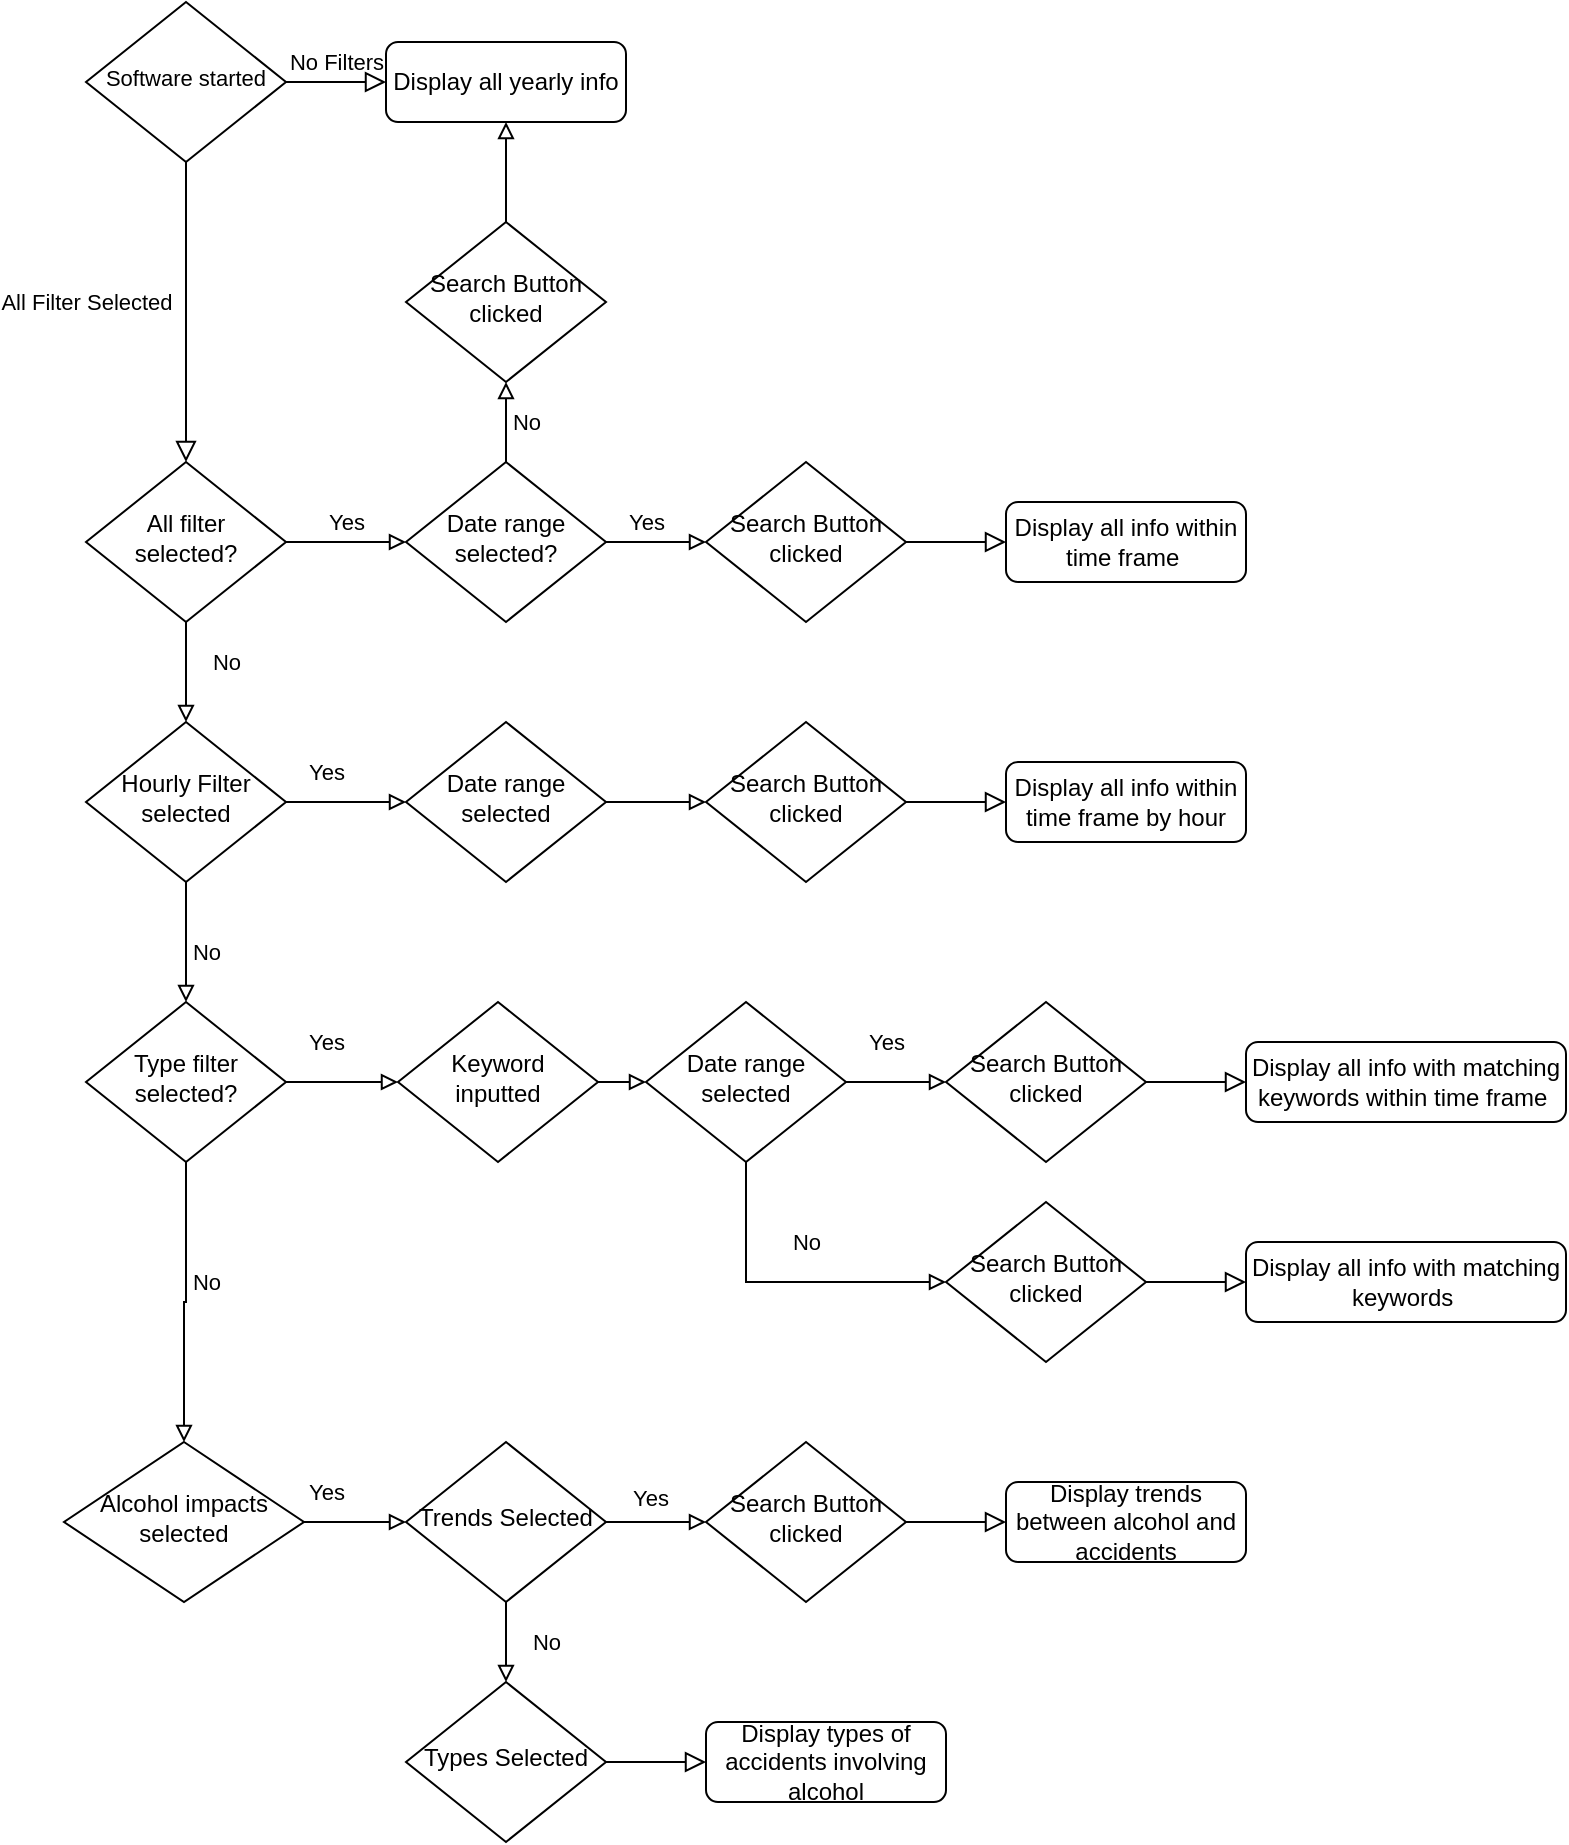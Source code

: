 <mxfile version="20.2.3" type="onedrive"><diagram id="C5RBs43oDa-KdzZeNtuy" name="Page-1"><mxGraphModel grid="1" page="1" gridSize="10" guides="1" tooltips="1" connect="1" arrows="1" fold="1" pageScale="1" pageWidth="827" pageHeight="1169" math="0" shadow="0"><root><mxCell id="WIyWlLk6GJQsqaUBKTNV-0"/><mxCell id="WIyWlLk6GJQsqaUBKTNV-1" parent="WIyWlLk6GJQsqaUBKTNV-0"/><mxCell id="WIyWlLk6GJQsqaUBKTNV-4" value="All Filter Selected" style="rounded=0;html=1;jettySize=auto;orthogonalLoop=1;fontSize=11;endArrow=block;endFill=0;endSize=8;strokeWidth=1;shadow=0;labelBackgroundColor=none;edgeStyle=orthogonalEdgeStyle;entryX=0.5;entryY=0;entryDx=0;entryDy=0;" edge="1" parent="WIyWlLk6GJQsqaUBKTNV-1" source="WIyWlLk6GJQsqaUBKTNV-6" target="jzWLVrweLW5oJqQDIkea-4"><mxGeometry x="-0.067" y="-50" relative="1" as="geometry"><mxPoint as="offset"/><mxPoint x="100" y="300" as="targetPoint"/></mxGeometry></mxCell><mxCell id="WIyWlLk6GJQsqaUBKTNV-5" value="No Filters" style="edgeStyle=orthogonalEdgeStyle;rounded=0;html=1;jettySize=auto;orthogonalLoop=1;fontSize=11;endArrow=block;endFill=0;endSize=8;strokeWidth=1;shadow=0;labelBackgroundColor=none;" edge="1" parent="WIyWlLk6GJQsqaUBKTNV-1" source="WIyWlLk6GJQsqaUBKTNV-6" target="WIyWlLk6GJQsqaUBKTNV-7"><mxGeometry y="10" relative="1" as="geometry"><mxPoint as="offset"/></mxGeometry></mxCell><mxCell id="WIyWlLk6GJQsqaUBKTNV-6" value="Software started" style="rhombus;whiteSpace=wrap;html=1;shadow=0;fontFamily=Helvetica;fontSize=11;align=center;strokeWidth=1;spacing=6;spacingTop=-4;" vertex="1" parent="WIyWlLk6GJQsqaUBKTNV-1"><mxGeometry x="50" y="170" width="100" height="80" as="geometry"/></mxCell><mxCell id="WIyWlLk6GJQsqaUBKTNV-7" value="Display all yearly info" style="rounded=1;whiteSpace=wrap;html=1;fontSize=12;glass=0;strokeWidth=1;shadow=0;" vertex="1" parent="WIyWlLk6GJQsqaUBKTNV-1"><mxGeometry x="200" y="190" width="120" height="40" as="geometry"/></mxCell><mxCell id="WIyWlLk6GJQsqaUBKTNV-9" value="" style="edgeStyle=orthogonalEdgeStyle;rounded=0;html=1;jettySize=auto;orthogonalLoop=1;fontSize=11;endArrow=block;endFill=0;endSize=8;strokeWidth=1;shadow=0;labelBackgroundColor=none;startArrow=none;" edge="1" parent="WIyWlLk6GJQsqaUBKTNV-1" source="jzWLVrweLW5oJqQDIkea-0" target="WIyWlLk6GJQsqaUBKTNV-12"><mxGeometry y="10" relative="1" as="geometry"><mxPoint as="offset"/></mxGeometry></mxCell><mxCell id="jzWLVrweLW5oJqQDIkea-2" style="edgeStyle=orthogonalEdgeStyle;rounded=0;orthogonalLoop=1;jettySize=auto;html=1;exitX=1;exitY=0.5;exitDx=0;exitDy=0;entryX=0;entryY=0.5;entryDx=0;entryDy=0;fontSize=11;endArrow=block;endFill=0;" edge="1" parent="WIyWlLk6GJQsqaUBKTNV-1" source="WIyWlLk6GJQsqaUBKTNV-10" target="jzWLVrweLW5oJqQDIkea-0"><mxGeometry relative="1" as="geometry"/></mxCell><mxCell id="jzWLVrweLW5oJqQDIkea-23" style="edgeStyle=orthogonalEdgeStyle;rounded=0;orthogonalLoop=1;jettySize=auto;html=1;exitX=0.5;exitY=0;exitDx=0;exitDy=0;entryX=0.5;entryY=1;entryDx=0;entryDy=0;fontSize=11;endArrow=block;endFill=0;" edge="1" parent="WIyWlLk6GJQsqaUBKTNV-1" source="WIyWlLk6GJQsqaUBKTNV-10" target="jzWLVrweLW5oJqQDIkea-22"><mxGeometry relative="1" as="geometry"/></mxCell><mxCell id="WIyWlLk6GJQsqaUBKTNV-10" value="Date range selected?" style="rhombus;whiteSpace=wrap;html=1;shadow=0;fontFamily=Helvetica;fontSize=12;align=center;strokeWidth=1;spacing=6;spacingTop=-4;" vertex="1" parent="WIyWlLk6GJQsqaUBKTNV-1"><mxGeometry x="210" y="400" width="100" height="80" as="geometry"/></mxCell><mxCell id="WIyWlLk6GJQsqaUBKTNV-12" value="Display all info within time frame&amp;nbsp;" style="rounded=1;whiteSpace=wrap;html=1;fontSize=12;glass=0;strokeWidth=1;shadow=0;" vertex="1" parent="WIyWlLk6GJQsqaUBKTNV-1"><mxGeometry x="510" y="420" width="120" height="40" as="geometry"/></mxCell><mxCell id="jzWLVrweLW5oJqQDIkea-0" value="Search Button clicked" style="rhombus;whiteSpace=wrap;html=1;shadow=0;fontFamily=Helvetica;fontSize=12;align=center;strokeWidth=1;spacing=6;spacingTop=-4;" vertex="1" parent="WIyWlLk6GJQsqaUBKTNV-1"><mxGeometry x="360" y="400" width="100" height="80" as="geometry"/></mxCell><mxCell id="jzWLVrweLW5oJqQDIkea-19" style="edgeStyle=orthogonalEdgeStyle;rounded=0;orthogonalLoop=1;jettySize=auto;html=1;exitX=1;exitY=0.5;exitDx=0;exitDy=0;entryX=0;entryY=0.5;entryDx=0;entryDy=0;fontSize=11;endArrow=block;endFill=0;" edge="1" parent="WIyWlLk6GJQsqaUBKTNV-1" source="jzWLVrweLW5oJqQDIkea-3" target="jzWLVrweLW5oJqQDIkea-15"><mxGeometry relative="1" as="geometry"/></mxCell><mxCell id="jzWLVrweLW5oJqQDIkea-33" style="edgeStyle=orthogonalEdgeStyle;rounded=0;orthogonalLoop=1;jettySize=auto;html=1;exitX=0.5;exitY=1;exitDx=0;exitDy=0;entryX=0.5;entryY=0;entryDx=0;entryDy=0;fontSize=11;endArrow=block;endFill=0;" edge="1" parent="WIyWlLk6GJQsqaUBKTNV-1" source="jzWLVrweLW5oJqQDIkea-3" target="jzWLVrweLW5oJqQDIkea-27"><mxGeometry relative="1" as="geometry"/></mxCell><mxCell id="jzWLVrweLW5oJqQDIkea-3" value="Hourly Filter selected" style="rhombus;whiteSpace=wrap;html=1;shadow=0;fontFamily=Helvetica;fontSize=12;align=center;strokeWidth=1;spacing=6;spacingTop=-4;" vertex="1" parent="WIyWlLk6GJQsqaUBKTNV-1"><mxGeometry x="50" y="530" width="100" height="80" as="geometry"/></mxCell><mxCell id="jzWLVrweLW5oJqQDIkea-6" style="edgeStyle=orthogonalEdgeStyle;rounded=0;orthogonalLoop=1;jettySize=auto;html=1;exitX=1;exitY=0.5;exitDx=0;exitDy=0;fontSize=11;endArrow=block;endFill=0;" edge="1" parent="WIyWlLk6GJQsqaUBKTNV-1" source="jzWLVrweLW5oJqQDIkea-4" target="WIyWlLk6GJQsqaUBKTNV-10"><mxGeometry relative="1" as="geometry"/></mxCell><mxCell id="jzWLVrweLW5oJqQDIkea-10" style="edgeStyle=orthogonalEdgeStyle;rounded=0;orthogonalLoop=1;jettySize=auto;html=1;exitX=0.5;exitY=1;exitDx=0;exitDy=0;fontSize=11;endArrow=block;endFill=0;" edge="1" parent="WIyWlLk6GJQsqaUBKTNV-1" source="jzWLVrweLW5oJqQDIkea-4" target="jzWLVrweLW5oJqQDIkea-3"><mxGeometry relative="1" as="geometry"/></mxCell><mxCell id="jzWLVrweLW5oJqQDIkea-4" value="All filter selected?" style="rhombus;whiteSpace=wrap;html=1;shadow=0;fontFamily=Helvetica;fontSize=12;align=center;strokeWidth=1;spacing=6;spacingTop=-4;" vertex="1" parent="WIyWlLk6GJQsqaUBKTNV-1"><mxGeometry x="50" y="400" width="100" height="80" as="geometry"/></mxCell><mxCell id="jzWLVrweLW5oJqQDIkea-7" value="Yes" style="text;html=1;align=center;verticalAlign=middle;resizable=0;points=[];autosize=1;strokeColor=none;fillColor=none;fontSize=11;" vertex="1" parent="WIyWlLk6GJQsqaUBKTNV-1"><mxGeometry x="160" y="415" width="40" height="30" as="geometry"/></mxCell><mxCell id="jzWLVrweLW5oJqQDIkea-8" value="Yes" style="text;html=1;align=center;verticalAlign=middle;resizable=0;points=[];autosize=1;strokeColor=none;fillColor=none;fontSize=11;" vertex="1" parent="WIyWlLk6GJQsqaUBKTNV-1"><mxGeometry x="310" y="415" width="40" height="30" as="geometry"/></mxCell><mxCell id="jzWLVrweLW5oJqQDIkea-11" value="No" style="text;html=1;align=center;verticalAlign=middle;resizable=0;points=[];autosize=1;strokeColor=none;fillColor=none;fontSize=11;" vertex="1" parent="WIyWlLk6GJQsqaUBKTNV-1"><mxGeometry x="100" y="485" width="40" height="30" as="geometry"/></mxCell><mxCell id="jzWLVrweLW5oJqQDIkea-13" value="" style="edgeStyle=orthogonalEdgeStyle;rounded=0;html=1;jettySize=auto;orthogonalLoop=1;fontSize=11;endArrow=block;endFill=0;endSize=8;strokeWidth=1;shadow=0;labelBackgroundColor=none;startArrow=none;" edge="1" parent="WIyWlLk6GJQsqaUBKTNV-1" source="jzWLVrweLW5oJqQDIkea-17" target="jzWLVrweLW5oJqQDIkea-16"><mxGeometry y="10" relative="1" as="geometry"><mxPoint as="offset"/></mxGeometry></mxCell><mxCell id="jzWLVrweLW5oJqQDIkea-14" style="edgeStyle=orthogonalEdgeStyle;rounded=0;orthogonalLoop=1;jettySize=auto;html=1;exitX=1;exitY=0.5;exitDx=0;exitDy=0;entryX=0;entryY=0.5;entryDx=0;entryDy=0;fontSize=11;endArrow=block;endFill=0;" edge="1" parent="WIyWlLk6GJQsqaUBKTNV-1" source="jzWLVrweLW5oJqQDIkea-15" target="jzWLVrweLW5oJqQDIkea-17"><mxGeometry relative="1" as="geometry"/></mxCell><mxCell id="jzWLVrweLW5oJqQDIkea-15" value="Date range selected" style="rhombus;whiteSpace=wrap;html=1;shadow=0;fontFamily=Helvetica;fontSize=12;align=center;strokeWidth=1;spacing=6;spacingTop=-4;" vertex="1" parent="WIyWlLk6GJQsqaUBKTNV-1"><mxGeometry x="210" y="530" width="100" height="80" as="geometry"/></mxCell><mxCell id="jzWLVrweLW5oJqQDIkea-16" value="Display all info within time frame by hour" style="rounded=1;whiteSpace=wrap;html=1;fontSize=12;glass=0;strokeWidth=1;shadow=0;" vertex="1" parent="WIyWlLk6GJQsqaUBKTNV-1"><mxGeometry x="510" y="550" width="120" height="40" as="geometry"/></mxCell><mxCell id="jzWLVrweLW5oJqQDIkea-17" value="Search Button clicked" style="rhombus;whiteSpace=wrap;html=1;shadow=0;fontFamily=Helvetica;fontSize=12;align=center;strokeWidth=1;spacing=6;spacingTop=-4;" vertex="1" parent="WIyWlLk6GJQsqaUBKTNV-1"><mxGeometry x="360" y="530" width="100" height="80" as="geometry"/></mxCell><mxCell id="jzWLVrweLW5oJqQDIkea-24" style="edgeStyle=orthogonalEdgeStyle;rounded=0;orthogonalLoop=1;jettySize=auto;html=1;exitX=0.5;exitY=0;exitDx=0;exitDy=0;entryX=0.5;entryY=1;entryDx=0;entryDy=0;fontSize=11;endArrow=block;endFill=0;" edge="1" parent="WIyWlLk6GJQsqaUBKTNV-1" source="jzWLVrweLW5oJqQDIkea-22" target="WIyWlLk6GJQsqaUBKTNV-7"><mxGeometry relative="1" as="geometry"/></mxCell><mxCell id="jzWLVrweLW5oJqQDIkea-22" value="Search Button clicked" style="rhombus;whiteSpace=wrap;html=1;shadow=0;fontFamily=Helvetica;fontSize=12;align=center;strokeWidth=1;spacing=6;spacingTop=-4;" vertex="1" parent="WIyWlLk6GJQsqaUBKTNV-1"><mxGeometry x="210" y="280" width="100" height="80" as="geometry"/></mxCell><mxCell id="jzWLVrweLW5oJqQDIkea-25" value="No" style="text;html=1;align=center;verticalAlign=middle;resizable=0;points=[];autosize=1;strokeColor=none;fillColor=none;fontSize=11;" vertex="1" parent="WIyWlLk6GJQsqaUBKTNV-1"><mxGeometry x="250" y="365" width="40" height="30" as="geometry"/></mxCell><mxCell id="jzWLVrweLW5oJqQDIkea-26" style="edgeStyle=orthogonalEdgeStyle;rounded=0;orthogonalLoop=1;jettySize=auto;html=1;exitX=1;exitY=0.5;exitDx=0;exitDy=0;entryX=0;entryY=0.5;entryDx=0;entryDy=0;fontSize=11;endArrow=block;endFill=0;" edge="1" parent="WIyWlLk6GJQsqaUBKTNV-1" source="jzWLVrweLW5oJqQDIkea-27" target="jzWLVrweLW5oJqQDIkea-46"><mxGeometry relative="1" as="geometry"/></mxCell><mxCell id="jzWLVrweLW5oJqQDIkea-56" style="edgeStyle=orthogonalEdgeStyle;rounded=0;orthogonalLoop=1;jettySize=auto;html=1;exitX=0.5;exitY=1;exitDx=0;exitDy=0;fontSize=11;endArrow=block;endFill=0;" edge="1" parent="WIyWlLk6GJQsqaUBKTNV-1" source="jzWLVrweLW5oJqQDIkea-27" target="jzWLVrweLW5oJqQDIkea-49"><mxGeometry relative="1" as="geometry"/></mxCell><mxCell id="jzWLVrweLW5oJqQDIkea-27" value="Type filter selected?" style="rhombus;whiteSpace=wrap;html=1;shadow=0;fontFamily=Helvetica;fontSize=12;align=center;strokeWidth=1;spacing=6;spacingTop=-4;" vertex="1" parent="WIyWlLk6GJQsqaUBKTNV-1"><mxGeometry x="50" y="670" width="100" height="80" as="geometry"/></mxCell><mxCell id="jzWLVrweLW5oJqQDIkea-28" value="" style="edgeStyle=orthogonalEdgeStyle;rounded=0;html=1;jettySize=auto;orthogonalLoop=1;fontSize=11;endArrow=block;endFill=0;endSize=8;strokeWidth=1;shadow=0;labelBackgroundColor=none;startArrow=none;" edge="1" parent="WIyWlLk6GJQsqaUBKTNV-1" source="jzWLVrweLW5oJqQDIkea-32" target="jzWLVrweLW5oJqQDIkea-31"><mxGeometry y="10" relative="1" as="geometry"><mxPoint as="offset"/></mxGeometry></mxCell><mxCell id="jzWLVrweLW5oJqQDIkea-29" style="edgeStyle=orthogonalEdgeStyle;rounded=0;orthogonalLoop=1;jettySize=auto;html=1;exitX=1;exitY=0.5;exitDx=0;exitDy=0;entryX=0;entryY=0.5;entryDx=0;entryDy=0;fontSize=11;endArrow=block;endFill=0;" edge="1" parent="WIyWlLk6GJQsqaUBKTNV-1" source="jzWLVrweLW5oJqQDIkea-30" target="jzWLVrweLW5oJqQDIkea-32"><mxGeometry relative="1" as="geometry"/></mxCell><mxCell id="jzWLVrweLW5oJqQDIkea-44" style="edgeStyle=orthogonalEdgeStyle;rounded=0;orthogonalLoop=1;jettySize=auto;html=1;exitX=0.5;exitY=1;exitDx=0;exitDy=0;entryX=0;entryY=0.5;entryDx=0;entryDy=0;fontSize=11;endArrow=block;endFill=0;" edge="1" parent="WIyWlLk6GJQsqaUBKTNV-1" source="jzWLVrweLW5oJqQDIkea-30" target="jzWLVrweLW5oJqQDIkea-43"><mxGeometry relative="1" as="geometry"/></mxCell><mxCell id="jzWLVrweLW5oJqQDIkea-30" value="Date range selected" style="rhombus;whiteSpace=wrap;html=1;shadow=0;fontFamily=Helvetica;fontSize=12;align=center;strokeWidth=1;spacing=6;spacingTop=-4;" vertex="1" parent="WIyWlLk6GJQsqaUBKTNV-1"><mxGeometry x="330" y="670" width="100" height="80" as="geometry"/></mxCell><mxCell id="jzWLVrweLW5oJqQDIkea-31" value="Display all info with matching keywords within time frame&amp;nbsp;" style="rounded=1;whiteSpace=wrap;html=1;fontSize=12;glass=0;strokeWidth=1;shadow=0;" vertex="1" parent="WIyWlLk6GJQsqaUBKTNV-1"><mxGeometry x="630" y="690" width="160" height="40" as="geometry"/></mxCell><mxCell id="jzWLVrweLW5oJqQDIkea-32" value="Search Button clicked" style="rhombus;whiteSpace=wrap;html=1;shadow=0;fontFamily=Helvetica;fontSize=12;align=center;strokeWidth=1;spacing=6;spacingTop=-4;" vertex="1" parent="WIyWlLk6GJQsqaUBKTNV-1"><mxGeometry x="480" y="670" width="100" height="80" as="geometry"/></mxCell><mxCell id="jzWLVrweLW5oJqQDIkea-34" value="Yes" style="text;html=1;align=center;verticalAlign=middle;resizable=0;points=[];autosize=1;strokeColor=none;fillColor=none;fontSize=11;" vertex="1" parent="WIyWlLk6GJQsqaUBKTNV-1"><mxGeometry x="150" y="540" width="40" height="30" as="geometry"/></mxCell><mxCell id="jzWLVrweLW5oJqQDIkea-37" value="No" style="text;html=1;align=center;verticalAlign=middle;resizable=0;points=[];autosize=1;strokeColor=none;fillColor=none;fontSize=11;" vertex="1" parent="WIyWlLk6GJQsqaUBKTNV-1"><mxGeometry x="90" y="630" width="40" height="30" as="geometry"/></mxCell><mxCell id="jzWLVrweLW5oJqQDIkea-38" value="Yes" style="text;html=1;align=center;verticalAlign=middle;resizable=0;points=[];autosize=1;strokeColor=none;fillColor=none;fontSize=11;" vertex="1" parent="WIyWlLk6GJQsqaUBKTNV-1"><mxGeometry x="430" y="675" width="40" height="30" as="geometry"/></mxCell><mxCell id="jzWLVrweLW5oJqQDIkea-41" value="" style="edgeStyle=orthogonalEdgeStyle;rounded=0;html=1;jettySize=auto;orthogonalLoop=1;fontSize=11;endArrow=block;endFill=0;endSize=8;strokeWidth=1;shadow=0;labelBackgroundColor=none;startArrow=none;" edge="1" parent="WIyWlLk6GJQsqaUBKTNV-1" source="jzWLVrweLW5oJqQDIkea-43" target="jzWLVrweLW5oJqQDIkea-42"><mxGeometry y="10" relative="1" as="geometry"><mxPoint as="offset"/></mxGeometry></mxCell><mxCell id="jzWLVrweLW5oJqQDIkea-42" value="Display all info with matching keywords&amp;nbsp;" style="rounded=1;whiteSpace=wrap;html=1;fontSize=12;glass=0;strokeWidth=1;shadow=0;" vertex="1" parent="WIyWlLk6GJQsqaUBKTNV-1"><mxGeometry x="630" y="790" width="160" height="40" as="geometry"/></mxCell><mxCell id="jzWLVrweLW5oJqQDIkea-43" value="Search Button clicked" style="rhombus;whiteSpace=wrap;html=1;shadow=0;fontFamily=Helvetica;fontSize=12;align=center;strokeWidth=1;spacing=6;spacingTop=-4;" vertex="1" parent="WIyWlLk6GJQsqaUBKTNV-1"><mxGeometry x="480" y="770" width="100" height="80" as="geometry"/></mxCell><mxCell id="jzWLVrweLW5oJqQDIkea-45" value="No" style="text;html=1;align=center;verticalAlign=middle;resizable=0;points=[];autosize=1;strokeColor=none;fillColor=none;fontSize=11;" vertex="1" parent="WIyWlLk6GJQsqaUBKTNV-1"><mxGeometry x="390" y="775" width="40" height="30" as="geometry"/></mxCell><mxCell id="jzWLVrweLW5oJqQDIkea-47" style="edgeStyle=orthogonalEdgeStyle;rounded=0;orthogonalLoop=1;jettySize=auto;html=1;exitX=1;exitY=0.5;exitDx=0;exitDy=0;entryX=0;entryY=0.5;entryDx=0;entryDy=0;fontSize=11;endArrow=block;endFill=0;" edge="1" parent="WIyWlLk6GJQsqaUBKTNV-1" source="jzWLVrweLW5oJqQDIkea-46" target="jzWLVrweLW5oJqQDIkea-30"><mxGeometry relative="1" as="geometry"/></mxCell><mxCell id="jzWLVrweLW5oJqQDIkea-46" value="Keyword inputted" style="rhombus;whiteSpace=wrap;html=1;shadow=0;fontFamily=Helvetica;fontSize=12;align=center;strokeWidth=1;spacing=6;spacingTop=-4;" vertex="1" parent="WIyWlLk6GJQsqaUBKTNV-1"><mxGeometry x="206" y="670" width="100" height="80" as="geometry"/></mxCell><mxCell id="jzWLVrweLW5oJqQDIkea-48" style="edgeStyle=orthogonalEdgeStyle;rounded=0;orthogonalLoop=1;jettySize=auto;html=1;exitX=1;exitY=0.5;exitDx=0;exitDy=0;entryX=0;entryY=0.5;entryDx=0;entryDy=0;fontSize=11;endArrow=block;endFill=0;" edge="1" parent="WIyWlLk6GJQsqaUBKTNV-1" source="jzWLVrweLW5oJqQDIkea-49" target="jzWLVrweLW5oJqQDIkea-52"><mxGeometry relative="1" as="geometry"/></mxCell><mxCell id="jzWLVrweLW5oJqQDIkea-49" value="Alcohol impacts selected" style="rhombus;whiteSpace=wrap;html=1;shadow=0;fontFamily=Helvetica;fontSize=12;align=center;strokeWidth=1;spacing=6;spacingTop=-4;" vertex="1" parent="WIyWlLk6GJQsqaUBKTNV-1"><mxGeometry x="39" y="890" width="120" height="80" as="geometry"/></mxCell><mxCell id="jzWLVrweLW5oJqQDIkea-50" value="" style="edgeStyle=orthogonalEdgeStyle;rounded=0;html=1;jettySize=auto;orthogonalLoop=1;fontSize=11;endArrow=block;endFill=0;endSize=8;strokeWidth=1;shadow=0;labelBackgroundColor=none;startArrow=none;" edge="1" parent="WIyWlLk6GJQsqaUBKTNV-1" source="jzWLVrweLW5oJqQDIkea-54" target="jzWLVrweLW5oJqQDIkea-53"><mxGeometry y="10" relative="1" as="geometry"><mxPoint as="offset"/></mxGeometry></mxCell><mxCell id="jzWLVrweLW5oJqQDIkea-51" style="edgeStyle=orthogonalEdgeStyle;rounded=0;orthogonalLoop=1;jettySize=auto;html=1;exitX=1;exitY=0.5;exitDx=0;exitDy=0;entryX=0;entryY=0.5;entryDx=0;entryDy=0;fontSize=11;endArrow=block;endFill=0;" edge="1" parent="WIyWlLk6GJQsqaUBKTNV-1" source="jzWLVrweLW5oJqQDIkea-52" target="jzWLVrweLW5oJqQDIkea-54"><mxGeometry relative="1" as="geometry"/></mxCell><mxCell id="jzWLVrweLW5oJqQDIkea-63" style="edgeStyle=orthogonalEdgeStyle;rounded=0;orthogonalLoop=1;jettySize=auto;html=1;exitX=0.5;exitY=1;exitDx=0;exitDy=0;entryX=0.5;entryY=0;entryDx=0;entryDy=0;fontSize=11;endArrow=block;endFill=0;" edge="1" parent="WIyWlLk6GJQsqaUBKTNV-1" source="jzWLVrweLW5oJqQDIkea-52" target="jzWLVrweLW5oJqQDIkea-62"><mxGeometry relative="1" as="geometry"/></mxCell><mxCell id="jzWLVrweLW5oJqQDIkea-52" value="Trends Selected" style="rhombus;whiteSpace=wrap;html=1;shadow=0;fontFamily=Helvetica;fontSize=12;align=center;strokeWidth=1;spacing=6;spacingTop=-4;" vertex="1" parent="WIyWlLk6GJQsqaUBKTNV-1"><mxGeometry x="210" y="890" width="100" height="80" as="geometry"/></mxCell><mxCell id="jzWLVrweLW5oJqQDIkea-53" value="Display trends between alcohol and accidents" style="rounded=1;whiteSpace=wrap;html=1;fontSize=12;glass=0;strokeWidth=1;shadow=0;" vertex="1" parent="WIyWlLk6GJQsqaUBKTNV-1"><mxGeometry x="510" y="910" width="120" height="40" as="geometry"/></mxCell><mxCell id="jzWLVrweLW5oJqQDIkea-54" value="Search Button clicked" style="rhombus;whiteSpace=wrap;html=1;shadow=0;fontFamily=Helvetica;fontSize=12;align=center;strokeWidth=1;spacing=6;spacingTop=-4;" vertex="1" parent="WIyWlLk6GJQsqaUBKTNV-1"><mxGeometry x="360" y="890" width="100" height="80" as="geometry"/></mxCell><mxCell id="jzWLVrweLW5oJqQDIkea-55" value="Yes" style="text;html=1;align=center;verticalAlign=middle;resizable=0;points=[];autosize=1;strokeColor=none;fillColor=none;fontSize=11;" vertex="1" parent="WIyWlLk6GJQsqaUBKTNV-1"><mxGeometry x="150" y="900" width="40" height="30" as="geometry"/></mxCell><mxCell id="jzWLVrweLW5oJqQDIkea-57" value="No" style="text;html=1;align=center;verticalAlign=middle;resizable=0;points=[];autosize=1;strokeColor=none;fillColor=none;fontSize=11;" vertex="1" parent="WIyWlLk6GJQsqaUBKTNV-1"><mxGeometry x="90" y="795" width="40" height="30" as="geometry"/></mxCell><mxCell id="jzWLVrweLW5oJqQDIkea-58" value="Yes" style="text;html=1;align=center;verticalAlign=middle;resizable=0;points=[];autosize=1;strokeColor=none;fillColor=none;fontSize=11;" vertex="1" parent="WIyWlLk6GJQsqaUBKTNV-1"><mxGeometry x="150" y="675" width="40" height="30" as="geometry"/></mxCell><mxCell id="jzWLVrweLW5oJqQDIkea-59" value="Yes" style="text;html=1;align=center;verticalAlign=middle;resizable=0;points=[];autosize=1;strokeColor=none;fillColor=none;fontSize=11;" vertex="1" parent="WIyWlLk6GJQsqaUBKTNV-1"><mxGeometry x="312" y="903" width="40" height="30" as="geometry"/></mxCell><mxCell id="jzWLVrweLW5oJqQDIkea-60" value="" style="edgeStyle=orthogonalEdgeStyle;rounded=0;html=1;jettySize=auto;orthogonalLoop=1;fontSize=11;endArrow=block;endFill=0;endSize=8;strokeWidth=1;shadow=0;labelBackgroundColor=none;startArrow=none;" edge="1" parent="WIyWlLk6GJQsqaUBKTNV-1" source="jzWLVrweLW5oJqQDIkea-62" target="jzWLVrweLW5oJqQDIkea-61"><mxGeometry y="10" relative="1" as="geometry"><mxPoint as="offset"/></mxGeometry></mxCell><mxCell id="jzWLVrweLW5oJqQDIkea-61" value="Display types of accidents involving alcohol" style="rounded=1;whiteSpace=wrap;html=1;fontSize=12;glass=0;strokeWidth=1;shadow=0;" vertex="1" parent="WIyWlLk6GJQsqaUBKTNV-1"><mxGeometry x="360" y="1030" width="120" height="40" as="geometry"/></mxCell><mxCell id="jzWLVrweLW5oJqQDIkea-62" value="Types Selected" style="rhombus;whiteSpace=wrap;html=1;shadow=0;fontFamily=Helvetica;fontSize=12;align=center;strokeWidth=1;spacing=6;spacingTop=-4;" vertex="1" parent="WIyWlLk6GJQsqaUBKTNV-1"><mxGeometry x="210" y="1010" width="100" height="80" as="geometry"/></mxCell><mxCell id="jzWLVrweLW5oJqQDIkea-64" value="No" style="text;html=1;align=center;verticalAlign=middle;resizable=0;points=[];autosize=1;strokeColor=none;fillColor=none;fontSize=11;" vertex="1" parent="WIyWlLk6GJQsqaUBKTNV-1"><mxGeometry x="260" y="975" width="40" height="30" as="geometry"/></mxCell></root></mxGraphModel></diagram></mxfile>